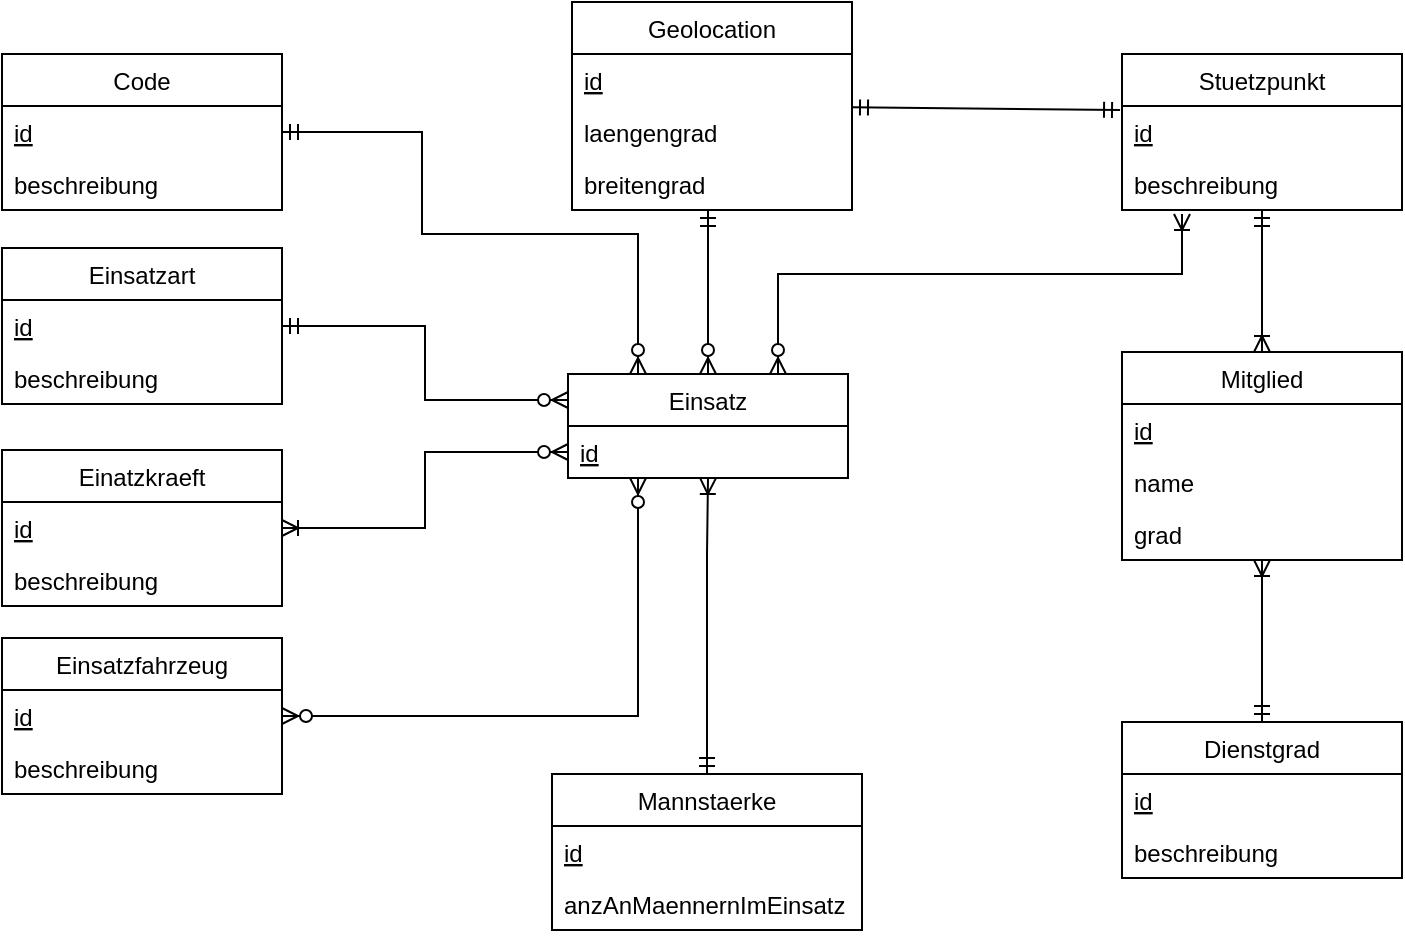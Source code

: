 <mxfile version="11.3.0" type="onedrive" pages="1"><diagram id="ilDH12kev3po-EJ1P2Dv" name="Page-1"><mxGraphModel dx="1422" dy="769" grid="1" gridSize="10" guides="1" tooltips="1" connect="1" arrows="1" fold="1" page="1" pageScale="1" pageWidth="827" pageHeight="1169" math="0" shadow="0"><root><mxCell id="0"/><mxCell id="1" parent="0"/><mxCell id="NxMTD8spt1croDc4uykK-1" value="Code" style="swimlane;fontStyle=0;childLayout=stackLayout;horizontal=1;startSize=26;fillColor=none;horizontalStack=0;resizeParent=1;resizeParentMax=0;resizeLast=0;collapsible=1;marginBottom=0;" vertex="1" parent="1"><mxGeometry x="60" y="50" width="140" height="78" as="geometry"/></mxCell><mxCell id="NxMTD8spt1croDc4uykK-2" value="id" style="text;strokeColor=none;fillColor=none;align=left;verticalAlign=top;spacingLeft=4;spacingRight=4;overflow=hidden;rotatable=0;points=[[0,0.5],[1,0.5]];portConstraint=eastwest;fontStyle=4" vertex="1" parent="NxMTD8spt1croDc4uykK-1"><mxGeometry y="26" width="140" height="26" as="geometry"/></mxCell><mxCell id="NxMTD8spt1croDc4uykK-60" value="beschreibung" style="text;strokeColor=none;fillColor=none;align=left;verticalAlign=top;spacingLeft=4;spacingRight=4;overflow=hidden;rotatable=0;points=[[0,0.5],[1,0.5]];portConstraint=eastwest;" vertex="1" parent="NxMTD8spt1croDc4uykK-1"><mxGeometry y="52" width="140" height="26" as="geometry"/></mxCell><mxCell id="NxMTD8spt1croDc4uykK-49" style="edgeStyle=orthogonalEdgeStyle;rounded=0;orthogonalLoop=1;jettySize=auto;html=1;entryX=0.5;entryY=1;entryDx=0;entryDy=0;startArrow=ERmandOne;startFill=0;endArrow=ERoneToMany;endFill=0;" edge="1" parent="1" source="NxMTD8spt1croDc4uykK-6" target="NxMTD8spt1croDc4uykK-18"><mxGeometry relative="1" as="geometry"><Array as="points"><mxPoint x="413" y="300"/><mxPoint x="413" y="300"/></Array></mxGeometry></mxCell><mxCell id="NxMTD8spt1croDc4uykK-6" value="Mannstaerke" style="swimlane;fontStyle=0;childLayout=stackLayout;horizontal=1;startSize=26;fillColor=none;horizontalStack=0;resizeParent=1;resizeParentMax=0;resizeLast=0;collapsible=1;marginBottom=0;" vertex="1" parent="1"><mxGeometry x="335" y="410" width="155" height="78" as="geometry"/></mxCell><mxCell id="NxMTD8spt1croDc4uykK-7" value="id" style="text;strokeColor=none;fillColor=none;align=left;verticalAlign=top;spacingLeft=4;spacingRight=4;overflow=hidden;rotatable=0;points=[[0,0.5],[1,0.5]];portConstraint=eastwest;fontStyle=4" vertex="1" parent="NxMTD8spt1croDc4uykK-6"><mxGeometry y="26" width="155" height="26" as="geometry"/></mxCell><mxCell id="NxMTD8spt1croDc4uykK-68" value="anzAnMaennernImEinsatz" style="text;strokeColor=none;fillColor=none;align=left;verticalAlign=top;spacingLeft=4;spacingRight=4;overflow=hidden;rotatable=0;points=[[0,0.5],[1,0.5]];portConstraint=eastwest;" vertex="1" parent="NxMTD8spt1croDc4uykK-6"><mxGeometry y="52" width="155" height="26" as="geometry"/></mxCell><mxCell id="NxMTD8spt1croDc4uykK-55" style="edgeStyle=orthogonalEdgeStyle;rounded=0;orthogonalLoop=1;jettySize=auto;html=1;entryX=0.25;entryY=1;entryDx=0;entryDy=0;startArrow=ERzeroToMany;startFill=1;endArrow=ERzeroToMany;endFill=1;" edge="1" parent="1" source="NxMTD8spt1croDc4uykK-10" target="NxMTD8spt1croDc4uykK-18"><mxGeometry relative="1" as="geometry"/></mxCell><mxCell id="NxMTD8spt1croDc4uykK-10" value="Einsatzfahrzeug" style="swimlane;fontStyle=0;childLayout=stackLayout;horizontal=1;startSize=26;fillColor=none;horizontalStack=0;resizeParent=1;resizeParentMax=0;resizeLast=0;collapsible=1;marginBottom=0;" vertex="1" parent="1"><mxGeometry x="60" y="342" width="140" height="78" as="geometry"/></mxCell><mxCell id="NxMTD8spt1croDc4uykK-13" value="id" style="text;strokeColor=none;fillColor=none;align=left;verticalAlign=top;spacingLeft=4;spacingRight=4;overflow=hidden;rotatable=0;points=[[0,0.5],[1,0.5]];portConstraint=eastwest;fontStyle=4" vertex="1" parent="NxMTD8spt1croDc4uykK-10"><mxGeometry y="26" width="140" height="26" as="geometry"/></mxCell><mxCell id="NxMTD8spt1croDc4uykK-63" value="beschreibung" style="text;strokeColor=none;fillColor=none;align=left;verticalAlign=top;spacingLeft=4;spacingRight=4;overflow=hidden;rotatable=0;points=[[0,0.5],[1,0.5]];portConstraint=eastwest;" vertex="1" parent="NxMTD8spt1croDc4uykK-10"><mxGeometry y="52" width="140" height="26" as="geometry"/></mxCell><mxCell id="NxMTD8spt1croDc4uykK-14" value="Stuetzpunkt" style="swimlane;fontStyle=0;childLayout=stackLayout;horizontal=1;startSize=26;fillColor=none;horizontalStack=0;resizeParent=1;resizeParentMax=0;resizeLast=0;collapsible=1;marginBottom=0;" vertex="1" parent="1"><mxGeometry x="620" y="50" width="140" height="78" as="geometry"/></mxCell><mxCell id="NxMTD8spt1croDc4uykK-15" value="id" style="text;strokeColor=none;fillColor=none;align=left;verticalAlign=top;spacingLeft=4;spacingRight=4;overflow=hidden;rotatable=0;points=[[0,0.5],[1,0.5]];portConstraint=eastwest;fontStyle=4" vertex="1" parent="NxMTD8spt1croDc4uykK-14"><mxGeometry y="26" width="140" height="26" as="geometry"/></mxCell><mxCell id="NxMTD8spt1croDc4uykK-64" value="beschreibung" style="text;strokeColor=none;fillColor=none;align=left;verticalAlign=top;spacingLeft=4;spacingRight=4;overflow=hidden;rotatable=0;points=[[0,0.5],[1,0.5]];portConstraint=eastwest;" vertex="1" parent="NxMTD8spt1croDc4uykK-14"><mxGeometry y="52" width="140" height="26" as="geometry"/></mxCell><mxCell id="NxMTD8spt1croDc4uykK-18" value="Einsatz" style="swimlane;fontStyle=0;childLayout=stackLayout;horizontal=1;startSize=26;fillColor=none;horizontalStack=0;resizeParent=1;resizeParentMax=0;resizeLast=0;collapsible=1;marginBottom=0;" vertex="1" parent="1"><mxGeometry x="343" y="210" width="140" height="52" as="geometry"/></mxCell><mxCell id="NxMTD8spt1croDc4uykK-19" value="id" style="text;strokeColor=none;fillColor=none;align=left;verticalAlign=top;spacingLeft=4;spacingRight=4;overflow=hidden;rotatable=0;points=[[0,0.5],[1,0.5]];portConstraint=eastwest;fontStyle=4" vertex="1" parent="NxMTD8spt1croDc4uykK-18"><mxGeometry y="26" width="140" height="26" as="geometry"/></mxCell><mxCell id="NxMTD8spt1croDc4uykK-50" style="edgeStyle=orthogonalEdgeStyle;rounded=0;orthogonalLoop=1;jettySize=auto;html=1;entryX=0.5;entryY=0;entryDx=0;entryDy=0;endArrow=ERzeroToMany;endFill=1;startArrow=ERmandOne;startFill=0;" edge="1" parent="1" source="NxMTD8spt1croDc4uykK-22" target="NxMTD8spt1croDc4uykK-18"><mxGeometry relative="1" as="geometry"><Array as="points"><mxPoint x="413" y="160"/><mxPoint x="413" y="160"/></Array></mxGeometry></mxCell><mxCell id="NxMTD8spt1croDc4uykK-51" style="rounded=0;orthogonalLoop=1;jettySize=auto;html=1;entryX=-0.007;entryY=0.077;entryDx=0;entryDy=0;entryPerimeter=0;startArrow=ERmandOne;startFill=0;endArrow=ERmandOne;endFill=0;" edge="1" parent="1" source="NxMTD8spt1croDc4uykK-22" target="NxMTD8spt1croDc4uykK-15"><mxGeometry relative="1" as="geometry"/></mxCell><mxCell id="NxMTD8spt1croDc4uykK-22" value="Geolocation" style="swimlane;fontStyle=0;childLayout=stackLayout;horizontal=1;startSize=26;fillColor=none;horizontalStack=0;resizeParent=1;resizeParentMax=0;resizeLast=0;collapsible=1;marginBottom=0;" vertex="1" parent="1"><mxGeometry x="345" y="24" width="140" height="104" as="geometry"/></mxCell><mxCell id="NxMTD8spt1croDc4uykK-23" value="id&#xA;" style="text;strokeColor=none;fillColor=none;align=left;verticalAlign=top;spacingLeft=4;spacingRight=4;overflow=hidden;rotatable=0;points=[[0,0.5],[1,0.5]];portConstraint=eastwest;fontStyle=4" vertex="1" parent="NxMTD8spt1croDc4uykK-22"><mxGeometry y="26" width="140" height="26" as="geometry"/></mxCell><mxCell id="NxMTD8spt1croDc4uykK-34" value="laengengrad" style="text;strokeColor=none;fillColor=none;align=left;verticalAlign=top;spacingLeft=4;spacingRight=4;overflow=hidden;rotatable=0;points=[[0,0.5],[1,0.5]];portConstraint=eastwest;" vertex="1" parent="NxMTD8spt1croDc4uykK-22"><mxGeometry y="52" width="140" height="26" as="geometry"/></mxCell><mxCell id="NxMTD8spt1croDc4uykK-59" value="breitengrad" style="text;strokeColor=none;fillColor=none;align=left;verticalAlign=top;spacingLeft=4;spacingRight=4;overflow=hidden;rotatable=0;points=[[0,0.5],[1,0.5]];portConstraint=eastwest;" vertex="1" parent="NxMTD8spt1croDc4uykK-22"><mxGeometry y="78" width="140" height="26" as="geometry"/></mxCell><mxCell id="NxMTD8spt1croDc4uykK-56" style="edgeStyle=orthogonalEdgeStyle;rounded=0;orthogonalLoop=1;jettySize=auto;html=1;entryX=0;entryY=0.5;entryDx=0;entryDy=0;startArrow=ERoneToMany;startFill=0;endArrow=ERzeroToMany;endFill=1;" edge="1" parent="1" source="NxMTD8spt1croDc4uykK-26" target="NxMTD8spt1croDc4uykK-19"><mxGeometry relative="1" as="geometry"/></mxCell><mxCell id="NxMTD8spt1croDc4uykK-26" value="Einatzkraeft" style="swimlane;fontStyle=0;childLayout=stackLayout;horizontal=1;startSize=26;fillColor=none;horizontalStack=0;resizeParent=1;resizeParentMax=0;resizeLast=0;collapsible=1;marginBottom=0;" vertex="1" parent="1"><mxGeometry x="60" y="248" width="140" height="78" as="geometry"/></mxCell><mxCell id="NxMTD8spt1croDc4uykK-29" value="id" style="text;strokeColor=none;fillColor=none;align=left;verticalAlign=top;spacingLeft=4;spacingRight=4;overflow=hidden;rotatable=0;points=[[0,0.5],[1,0.5]];portConstraint=eastwest;fontStyle=4" vertex="1" parent="NxMTD8spt1croDc4uykK-26"><mxGeometry y="26" width="140" height="26" as="geometry"/></mxCell><mxCell id="NxMTD8spt1croDc4uykK-62" value="beschreibung" style="text;strokeColor=none;fillColor=none;align=left;verticalAlign=top;spacingLeft=4;spacingRight=4;overflow=hidden;rotatable=0;points=[[0,0.5],[1,0.5]];portConstraint=eastwest;" vertex="1" parent="NxMTD8spt1croDc4uykK-26"><mxGeometry y="52" width="140" height="26" as="geometry"/></mxCell><mxCell id="NxMTD8spt1croDc4uykK-57" style="edgeStyle=orthogonalEdgeStyle;rounded=0;orthogonalLoop=1;jettySize=auto;html=1;entryX=0;entryY=0.25;entryDx=0;entryDy=0;startArrow=ERmandOne;startFill=0;endArrow=ERzeroToMany;endFill=1;" edge="1" parent="1" source="NxMTD8spt1croDc4uykK-30" target="NxMTD8spt1croDc4uykK-18"><mxGeometry relative="1" as="geometry"/></mxCell><mxCell id="NxMTD8spt1croDc4uykK-30" value="Einsatzart" style="swimlane;fontStyle=0;childLayout=stackLayout;horizontal=1;startSize=26;fillColor=none;horizontalStack=0;resizeParent=1;resizeParentMax=0;resizeLast=0;collapsible=1;marginBottom=0;" vertex="1" parent="1"><mxGeometry x="60" y="147" width="140" height="78" as="geometry"/></mxCell><mxCell id="NxMTD8spt1croDc4uykK-33" value="id" style="text;strokeColor=none;fillColor=none;align=left;verticalAlign=top;spacingLeft=4;spacingRight=4;overflow=hidden;rotatable=0;points=[[0,0.5],[1,0.5]];portConstraint=eastwest;fontStyle=4" vertex="1" parent="NxMTD8spt1croDc4uykK-30"><mxGeometry y="26" width="140" height="26" as="geometry"/></mxCell><mxCell id="NxMTD8spt1croDc4uykK-61" value="beschreibung" style="text;strokeColor=none;fillColor=none;align=left;verticalAlign=top;spacingLeft=4;spacingRight=4;overflow=hidden;rotatable=0;points=[[0,0.5],[1,0.5]];portConstraint=eastwest;" vertex="1" parent="NxMTD8spt1croDc4uykK-30"><mxGeometry y="52" width="140" height="26" as="geometry"/></mxCell><mxCell id="NxMTD8spt1croDc4uykK-53" style="edgeStyle=orthogonalEdgeStyle;rounded=0;orthogonalLoop=1;jettySize=auto;html=1;entryX=0.5;entryY=1;entryDx=0;entryDy=0;endArrow=ERmandOne;endFill=0;startArrow=ERoneToMany;startFill=0;" edge="1" parent="1" source="NxMTD8spt1croDc4uykK-35" target="NxMTD8spt1croDc4uykK-14"><mxGeometry relative="1" as="geometry"/></mxCell><mxCell id="NxMTD8spt1croDc4uykK-35" value="Mitglied" style="swimlane;fontStyle=0;childLayout=stackLayout;horizontal=1;startSize=26;fillColor=none;horizontalStack=0;resizeParent=1;resizeParentMax=0;resizeLast=0;collapsible=1;marginBottom=0;" vertex="1" parent="1"><mxGeometry x="620" y="199" width="140" height="104" as="geometry"/></mxCell><mxCell id="NxMTD8spt1croDc4uykK-36" value="id" style="text;strokeColor=none;fillColor=none;align=left;verticalAlign=top;spacingLeft=4;spacingRight=4;overflow=hidden;rotatable=0;points=[[0,0.5],[1,0.5]];portConstraint=eastwest;fontStyle=4" vertex="1" parent="NxMTD8spt1croDc4uykK-35"><mxGeometry y="26" width="140" height="26" as="geometry"/></mxCell><mxCell id="NxMTD8spt1croDc4uykK-65" value="name" style="text;strokeColor=none;fillColor=none;align=left;verticalAlign=top;spacingLeft=4;spacingRight=4;overflow=hidden;rotatable=0;points=[[0,0.5],[1,0.5]];portConstraint=eastwest;" vertex="1" parent="NxMTD8spt1croDc4uykK-35"><mxGeometry y="52" width="140" height="26" as="geometry"/></mxCell><mxCell id="NxMTD8spt1croDc4uykK-66" value="grad" style="text;strokeColor=none;fillColor=none;align=left;verticalAlign=top;spacingLeft=4;spacingRight=4;overflow=hidden;rotatable=0;points=[[0,0.5],[1,0.5]];portConstraint=eastwest;" vertex="1" parent="NxMTD8spt1croDc4uykK-35"><mxGeometry y="78" width="140" height="26" as="geometry"/></mxCell><mxCell id="NxMTD8spt1croDc4uykK-54" style="edgeStyle=orthogonalEdgeStyle;rounded=0;orthogonalLoop=1;jettySize=auto;html=1;entryX=0.5;entryY=1;entryDx=0;entryDy=0;startArrow=ERmandOne;startFill=0;endArrow=ERoneToMany;endFill=0;" edge="1" parent="1" source="NxMTD8spt1croDc4uykK-39" target="NxMTD8spt1croDc4uykK-35"><mxGeometry relative="1" as="geometry"/></mxCell><mxCell id="NxMTD8spt1croDc4uykK-39" value="Dienstgrad" style="swimlane;fontStyle=0;childLayout=stackLayout;horizontal=1;startSize=26;fillColor=none;horizontalStack=0;resizeParent=1;resizeParentMax=0;resizeLast=0;collapsible=1;marginBottom=0;" vertex="1" parent="1"><mxGeometry x="620" y="384" width="140" height="78" as="geometry"/></mxCell><mxCell id="NxMTD8spt1croDc4uykK-40" value="id" style="text;strokeColor=none;fillColor=none;align=left;verticalAlign=top;spacingLeft=4;spacingRight=4;overflow=hidden;rotatable=0;points=[[0,0.5],[1,0.5]];portConstraint=eastwest;fontStyle=4" vertex="1" parent="NxMTD8spt1croDc4uykK-39"><mxGeometry y="26" width="140" height="26" as="geometry"/></mxCell><mxCell id="NxMTD8spt1croDc4uykK-67" value="beschreibung" style="text;strokeColor=none;fillColor=none;align=left;verticalAlign=top;spacingLeft=4;spacingRight=4;overflow=hidden;rotatable=0;points=[[0,0.5],[1,0.5]];portConstraint=eastwest;" vertex="1" parent="NxMTD8spt1croDc4uykK-39"><mxGeometry y="52" width="140" height="26" as="geometry"/></mxCell><mxCell id="NxMTD8spt1croDc4uykK-52" style="edgeStyle=orthogonalEdgeStyle;rounded=0;orthogonalLoop=1;jettySize=auto;html=1;entryX=0.75;entryY=0;entryDx=0;entryDy=0;startArrow=ERoneToMany;startFill=0;endArrow=ERzeroToMany;endFill=1;" edge="1" parent="1" target="NxMTD8spt1croDc4uykK-18"><mxGeometry relative="1" as="geometry"><mxPoint x="650" y="130" as="sourcePoint"/><Array as="points"><mxPoint x="650" y="160"/><mxPoint x="448" y="160"/></Array></mxGeometry></mxCell><mxCell id="NxMTD8spt1croDc4uykK-58" style="edgeStyle=orthogonalEdgeStyle;rounded=0;orthogonalLoop=1;jettySize=auto;html=1;entryX=0.25;entryY=0;entryDx=0;entryDy=0;startArrow=ERmandOne;startFill=0;endArrow=ERzeroToMany;endFill=1;" edge="1" parent="1" source="NxMTD8spt1croDc4uykK-2" target="NxMTD8spt1croDc4uykK-18"><mxGeometry relative="1" as="geometry"><Array as="points"><mxPoint x="270" y="89"/><mxPoint x="270" y="140"/><mxPoint x="378" y="140"/></Array></mxGeometry></mxCell></root></mxGraphModel></diagram></mxfile>